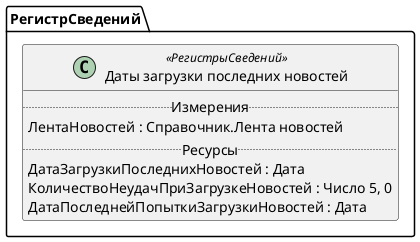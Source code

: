﻿@startuml ДатыЗагрузкиПоследнихНовостей
'!include templates.wsd
'..\include templates.wsd
class РегистрСведений.ДатыЗагрузкиПоследнихНовостей as "Даты загрузки последних новостей" <<РегистрыСведений>>
{
..Измерения..
ЛентаНовостей : Справочник.Лента новостей
..Ресурсы..
ДатаЗагрузкиПоследнихНовостей : Дата
КоличествоНеудачПриЗагрузкеНовостей : Число 5, 0
ДатаПоследнейПопыткиЗагрузкиНовостей : Дата
}
@enduml
